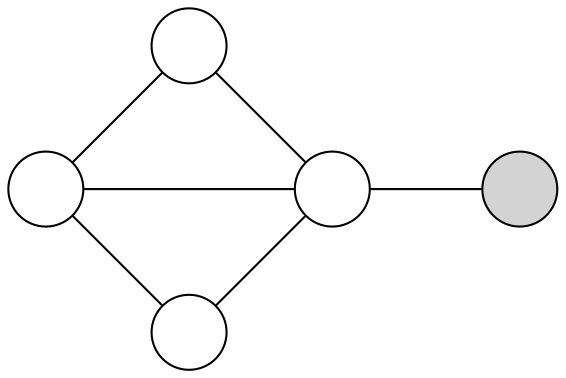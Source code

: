 graph g{
	layout=circo;
	
	node [shape=circle,label=""];

	a;
	b;
	c;
	d;
	e [style=filled];
	
	a -- b;
	b -- c;
	c -- d;
	d -- a;
	d -- e;
	b -- d;
}
